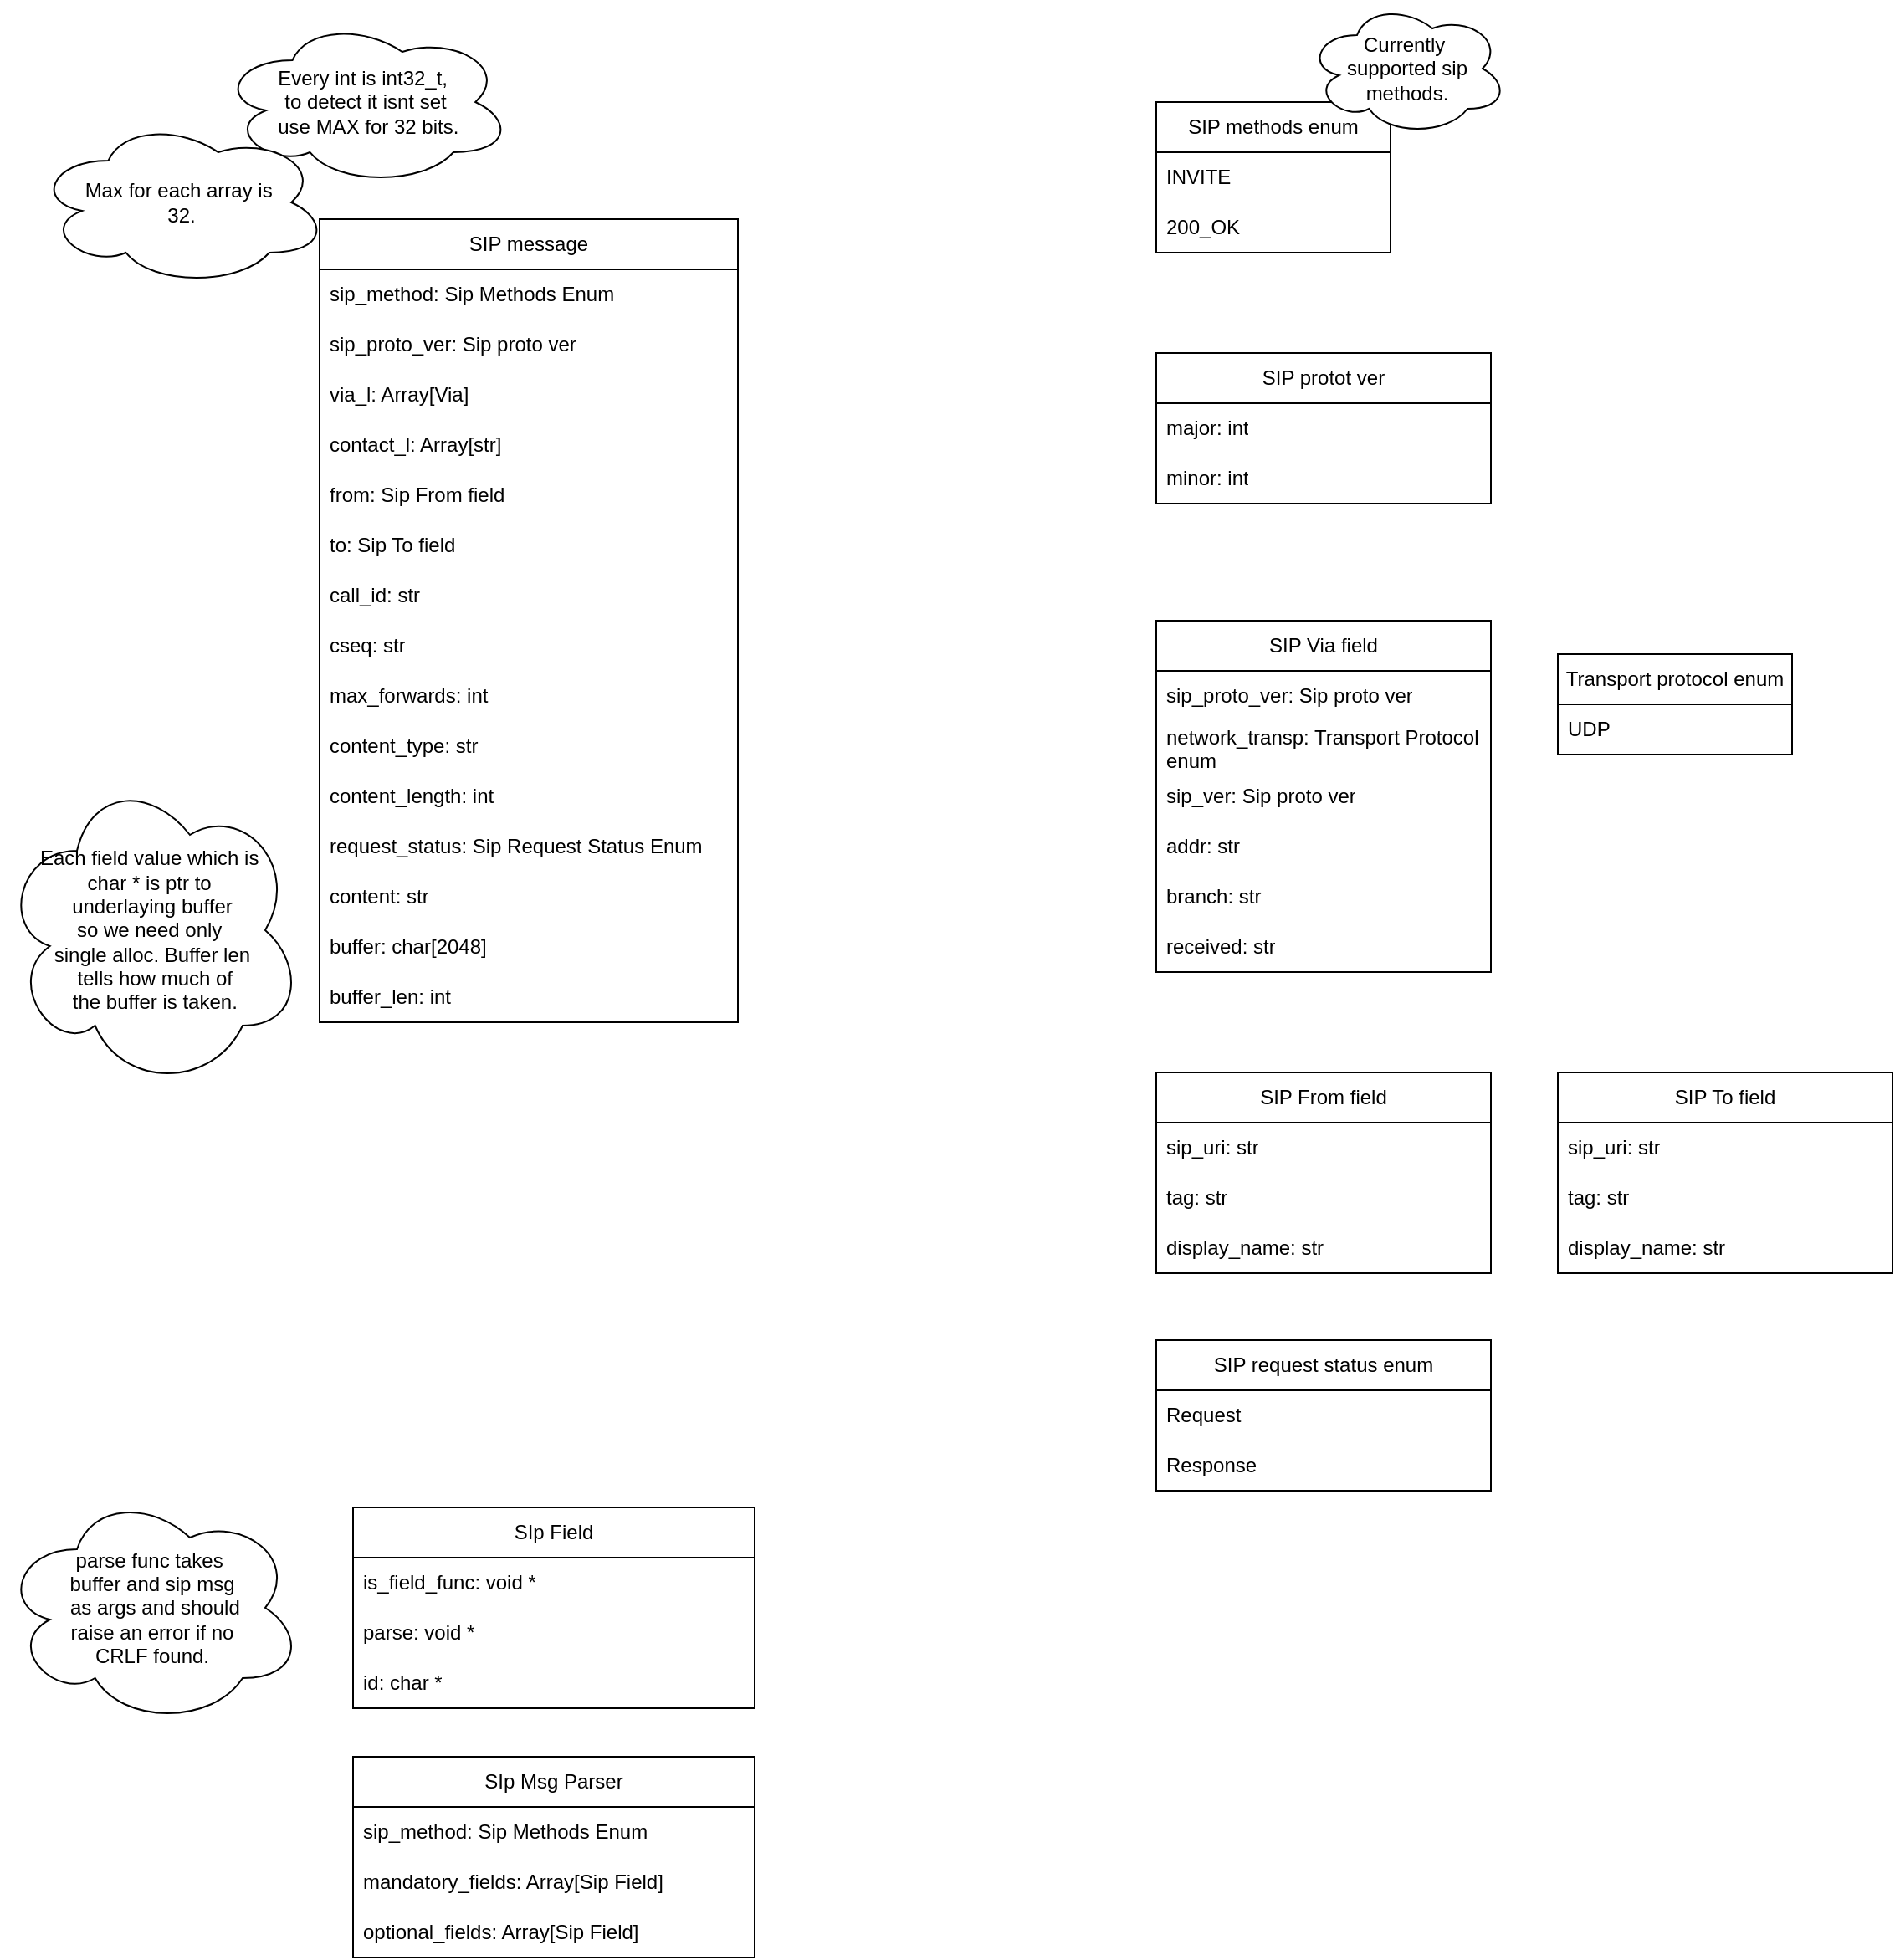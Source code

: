 <mxfile version="26.2.14" pages="2">
  <diagram name="Data structures" id="b5b7bab2-c9e2-2cf4-8b2a-24fd1a2a6d21">
    <mxGraphModel dx="2075" dy="1630" grid="1" gridSize="10" guides="1" tooltips="1" connect="1" arrows="1" fold="1" page="1" pageScale="1" pageWidth="827" pageHeight="1169" background="none" math="0" shadow="0">
      <root>
        <mxCell id="0" />
        <mxCell id="1" parent="0" />
        <mxCell id="RnK6pyZegN8fg92QhDYh-7" value="SIP message" style="swimlane;fontStyle=0;childLayout=stackLayout;horizontal=1;startSize=30;horizontalStack=0;resizeParent=1;resizeParentMax=0;resizeLast=0;collapsible=1;marginBottom=0;whiteSpace=wrap;html=1;" parent="1" vertex="1">
          <mxGeometry x="60" y="130" width="250" height="480" as="geometry" />
        </mxCell>
        <mxCell id="RnK6pyZegN8fg92QhDYh-10" value="sip_method: Sip Methods Enum" style="text;strokeColor=none;fillColor=none;align=left;verticalAlign=middle;spacingLeft=4;spacingRight=4;overflow=hidden;points=[[0,0.5],[1,0.5]];portConstraint=eastwest;rotatable=0;whiteSpace=wrap;html=1;" parent="RnK6pyZegN8fg92QhDYh-7" vertex="1">
          <mxGeometry y="30" width="250" height="30" as="geometry" />
        </mxCell>
        <mxCell id="RnK6pyZegN8fg92QhDYh-11" value="sip_proto_ver: Sip proto ver" style="text;strokeColor=none;fillColor=none;align=left;verticalAlign=middle;spacingLeft=4;spacingRight=4;overflow=hidden;points=[[0,0.5],[1,0.5]];portConstraint=eastwest;rotatable=0;whiteSpace=wrap;html=1;" parent="RnK6pyZegN8fg92QhDYh-7" vertex="1">
          <mxGeometry y="60" width="250" height="30" as="geometry" />
        </mxCell>
        <mxCell id="RnK6pyZegN8fg92QhDYh-21" value="via_l: Array[Via]" style="text;strokeColor=none;fillColor=none;align=left;verticalAlign=middle;spacingLeft=4;spacingRight=4;overflow=hidden;points=[[0,0.5],[1,0.5]];portConstraint=eastwest;rotatable=0;whiteSpace=wrap;html=1;" parent="RnK6pyZegN8fg92QhDYh-7" vertex="1">
          <mxGeometry y="90" width="250" height="30" as="geometry" />
        </mxCell>
        <mxCell id="RnK6pyZegN8fg92QhDYh-20" value="contact_l: Array[str]" style="text;strokeColor=none;fillColor=none;align=left;verticalAlign=middle;spacingLeft=4;spacingRight=4;overflow=hidden;points=[[0,0.5],[1,0.5]];portConstraint=eastwest;rotatable=0;whiteSpace=wrap;html=1;" parent="RnK6pyZegN8fg92QhDYh-7" vertex="1">
          <mxGeometry y="120" width="250" height="30" as="geometry" />
        </mxCell>
        <mxCell id="RnK6pyZegN8fg92QhDYh-35" value="from: Sip From field" style="text;strokeColor=none;fillColor=none;align=left;verticalAlign=middle;spacingLeft=4;spacingRight=4;overflow=hidden;points=[[0,0.5],[1,0.5]];portConstraint=eastwest;rotatable=0;whiteSpace=wrap;html=1;" parent="RnK6pyZegN8fg92QhDYh-7" vertex="1">
          <mxGeometry y="150" width="250" height="30" as="geometry" />
        </mxCell>
        <mxCell id="RnK6pyZegN8fg92QhDYh-36" value="to: Sip To field" style="text;strokeColor=none;fillColor=none;align=left;verticalAlign=middle;spacingLeft=4;spacingRight=4;overflow=hidden;points=[[0,0.5],[1,0.5]];portConstraint=eastwest;rotatable=0;whiteSpace=wrap;html=1;" parent="RnK6pyZegN8fg92QhDYh-7" vertex="1">
          <mxGeometry y="180" width="250" height="30" as="geometry" />
        </mxCell>
        <mxCell id="RnK6pyZegN8fg92QhDYh-45" value="call_id: str" style="text;strokeColor=none;fillColor=none;align=left;verticalAlign=middle;spacingLeft=4;spacingRight=4;overflow=hidden;points=[[0,0.5],[1,0.5]];portConstraint=eastwest;rotatable=0;whiteSpace=wrap;html=1;" parent="RnK6pyZegN8fg92QhDYh-7" vertex="1">
          <mxGeometry y="210" width="250" height="30" as="geometry" />
        </mxCell>
        <mxCell id="RnK6pyZegN8fg92QhDYh-46" value="cseq: str" style="text;strokeColor=none;fillColor=none;align=left;verticalAlign=middle;spacingLeft=4;spacingRight=4;overflow=hidden;points=[[0,0.5],[1,0.5]];portConstraint=eastwest;rotatable=0;whiteSpace=wrap;html=1;" parent="RnK6pyZegN8fg92QhDYh-7" vertex="1">
          <mxGeometry y="240" width="250" height="30" as="geometry" />
        </mxCell>
        <mxCell id="RnK6pyZegN8fg92QhDYh-47" value="max_forwards: int" style="text;strokeColor=none;fillColor=none;align=left;verticalAlign=middle;spacingLeft=4;spacingRight=4;overflow=hidden;points=[[0,0.5],[1,0.5]];portConstraint=eastwest;rotatable=0;whiteSpace=wrap;html=1;" parent="RnK6pyZegN8fg92QhDYh-7" vertex="1">
          <mxGeometry y="270" width="250" height="30" as="geometry" />
        </mxCell>
        <mxCell id="RnK6pyZegN8fg92QhDYh-49" value="content_type: str" style="text;strokeColor=none;fillColor=none;align=left;verticalAlign=middle;spacingLeft=4;spacingRight=4;overflow=hidden;points=[[0,0.5],[1,0.5]];portConstraint=eastwest;rotatable=0;whiteSpace=wrap;html=1;" parent="RnK6pyZegN8fg92QhDYh-7" vertex="1">
          <mxGeometry y="300" width="250" height="30" as="geometry" />
        </mxCell>
        <mxCell id="RnK6pyZegN8fg92QhDYh-50" value="content_length: int" style="text;strokeColor=none;fillColor=none;align=left;verticalAlign=middle;spacingLeft=4;spacingRight=4;overflow=hidden;points=[[0,0.5],[1,0.5]];portConstraint=eastwest;rotatable=0;whiteSpace=wrap;html=1;" parent="RnK6pyZegN8fg92QhDYh-7" vertex="1">
          <mxGeometry y="330" width="250" height="30" as="geometry" />
        </mxCell>
        <mxCell id="RnK6pyZegN8fg92QhDYh-51" value="request_status: Sip Request Status Enum" style="text;strokeColor=none;fillColor=none;align=left;verticalAlign=middle;spacingLeft=4;spacingRight=4;overflow=hidden;points=[[0,0.5],[1,0.5]];portConstraint=eastwest;rotatable=0;whiteSpace=wrap;html=1;" parent="RnK6pyZegN8fg92QhDYh-7" vertex="1">
          <mxGeometry y="360" width="250" height="30" as="geometry" />
        </mxCell>
        <mxCell id="_YlIUzoWdMrv823mW4tC-2" value="content: str" style="text;strokeColor=none;fillColor=none;align=left;verticalAlign=middle;spacingLeft=4;spacingRight=4;overflow=hidden;points=[[0,0.5],[1,0.5]];portConstraint=eastwest;rotatable=0;whiteSpace=wrap;html=1;" vertex="1" parent="RnK6pyZegN8fg92QhDYh-7">
          <mxGeometry y="390" width="250" height="30" as="geometry" />
        </mxCell>
        <mxCell id="aZFxkvKDOjI-AptBJ5R4-1" value="buffer: char[2048]" style="text;strokeColor=none;fillColor=none;align=left;verticalAlign=middle;spacingLeft=4;spacingRight=4;overflow=hidden;points=[[0,0.5],[1,0.5]];portConstraint=eastwest;rotatable=0;whiteSpace=wrap;html=1;" parent="RnK6pyZegN8fg92QhDYh-7" vertex="1">
          <mxGeometry y="420" width="250" height="30" as="geometry" />
        </mxCell>
        <mxCell id="_YlIUzoWdMrv823mW4tC-1" value="buffer_len: int" style="text;strokeColor=none;fillColor=none;align=left;verticalAlign=middle;spacingLeft=4;spacingRight=4;overflow=hidden;points=[[0,0.5],[1,0.5]];portConstraint=eastwest;rotatable=0;whiteSpace=wrap;html=1;" vertex="1" parent="RnK6pyZegN8fg92QhDYh-7">
          <mxGeometry y="450" width="250" height="30" as="geometry" />
        </mxCell>
        <mxCell id="RnK6pyZegN8fg92QhDYh-17" value="SIP protot ver" style="swimlane;fontStyle=0;childLayout=stackLayout;horizontal=1;startSize=30;horizontalStack=0;resizeParent=1;resizeParentMax=0;resizeLast=0;collapsible=1;marginBottom=0;whiteSpace=wrap;html=1;" parent="1" vertex="1">
          <mxGeometry x="560" y="210" width="200" height="90" as="geometry" />
        </mxCell>
        <mxCell id="RnK6pyZegN8fg92QhDYh-18" value="major: int" style="text;strokeColor=none;fillColor=none;align=left;verticalAlign=middle;spacingLeft=4;spacingRight=4;overflow=hidden;points=[[0,0.5],[1,0.5]];portConstraint=eastwest;rotatable=0;whiteSpace=wrap;html=1;" parent="RnK6pyZegN8fg92QhDYh-17" vertex="1">
          <mxGeometry y="30" width="200" height="30" as="geometry" />
        </mxCell>
        <mxCell id="RnK6pyZegN8fg92QhDYh-19" value="minor: int" style="text;strokeColor=none;fillColor=none;align=left;verticalAlign=middle;spacingLeft=4;spacingRight=4;overflow=hidden;points=[[0,0.5],[1,0.5]];portConstraint=eastwest;rotatable=0;whiteSpace=wrap;html=1;" parent="RnK6pyZegN8fg92QhDYh-17" vertex="1">
          <mxGeometry y="60" width="200" height="30" as="geometry" />
        </mxCell>
        <mxCell id="RnK6pyZegN8fg92QhDYh-24" value="SIP Via field" style="swimlane;fontStyle=0;childLayout=stackLayout;horizontal=1;startSize=30;horizontalStack=0;resizeParent=1;resizeParentMax=0;resizeLast=0;collapsible=1;marginBottom=0;whiteSpace=wrap;html=1;" parent="1" vertex="1">
          <mxGeometry x="560" y="370" width="200" height="210" as="geometry" />
        </mxCell>
        <mxCell id="RnK6pyZegN8fg92QhDYh-25" value="sip_proto_ver: Sip proto ver&lt;span style=&quot;color: rgba(0, 0, 0, 0); font-family: monospace; font-size: 0px; text-wrap-mode: nowrap;&quot;&gt;%3CmxGraphModel%3E%3Croot%3E%3CmxCell%20id%3D%220%22%2F%3E%3CmxCell%20id%3D%221%22%20parent%3D%220%22%2F%3E%3CmxCell%20id%3D%222%22%20value%3D%22SIP%20status%20codes%20enum%22%20style%3D%22swimlane%3BfontStyle%3D0%3BchildLayout%3DstackLayout%3Bhorizontal%3D1%3BstartSize%3D30%3BhorizontalStack%3D0%3BresizeParent%3D1%3BresizeParentMax%3D0%3BresizeLast%3D0%3Bcollapsible%3D1%3BmarginBottom%3D0%3BwhiteSpace%3Dwrap%3Bhtml%3D1%3B%22%20vertex%3D%221%22%20parent%3D%221%22%3E%3CmxGeometry%20x%3D%22520%22%20y%3D%22350%22%20width%3D%22140%22%20height%3D%2260%22%20as%3D%22geometry%22%2F%3E%3C%2FmxCell%3E%3CmxCell%20id%3D%223%22%20value%3D%22OK%20%3D%20200%22%20style%3D%22text%3BstrokeColor%3Dnone%3BfillColor%3Dnone%3Balign%3Dleft%3BverticalAlign%3Dmiddle%3BspacingLeft%3D4%3BspacingRight%3D4%3Boverflow%3Dhidden%3Bpoints%3D%5B%5B0%2C0.5%5D%2C%5B1%2C0.5%5D%5D%3BportConstraint%3Deastwest%3Brotatable%3D0%3BwhiteSpace%3Dwrap%3Bhtml%3D1%3B%22%20vertex%3D%221%22%20parent%3D%222%22%3E%3CmxGeometry%20y%3D%2230%22%20width%3D%22140%22%20height%3D%2230%22%20as%3D%22geometry%22%2F%3E%3C%2FmxCell%3E%3C%2Froot%3E%3C%2FmxGraphModel%3E&lt;/span&gt;" style="text;strokeColor=none;fillColor=none;align=left;verticalAlign=middle;spacingLeft=4;spacingRight=4;overflow=hidden;points=[[0,0.5],[1,0.5]];portConstraint=eastwest;rotatable=0;whiteSpace=wrap;html=1;" parent="RnK6pyZegN8fg92QhDYh-24" vertex="1">
          <mxGeometry y="30" width="200" height="30" as="geometry" />
        </mxCell>
        <mxCell id="RnK6pyZegN8fg92QhDYh-26" value="network_transp: Transport Protocol enum" style="text;strokeColor=none;fillColor=none;align=left;verticalAlign=middle;spacingLeft=4;spacingRight=4;overflow=hidden;points=[[0,0.5],[1,0.5]];portConstraint=eastwest;rotatable=0;whiteSpace=wrap;html=1;" parent="RnK6pyZegN8fg92QhDYh-24" vertex="1">
          <mxGeometry y="60" width="200" height="30" as="geometry" />
        </mxCell>
        <mxCell id="RnK6pyZegN8fg92QhDYh-27" value="sip_ver: Sip proto ver&lt;span style=&quot;color: rgba(0, 0, 0, 0); font-family: monospace; font-size: 0px; text-wrap-mode: nowrap;&quot;&gt;%3CmxGraphModel%3E%3Croot%3E%3CmxCell%20id%3D%220%22%2F%3E%3CmxCell%20id%3D%221%22%20parent%3D%220%22%2F%3E%3CmxCell%20id%3D%222%22%20value%3D%22SIP%20status%20codes%20enum%22%20style%3D%22swimlane%3BfontStyle%3D0%3BchildLayout%3DstackLayout%3Bhorizontal%3D1%3BstartSize%3D30%3BhorizontalStack%3D0%3BresizeParent%3D1%3BresizeParentMax%3D0%3BresizeLast%3D0%3Bcollapsible%3D1%3BmarginBottom%3D0%3BwhiteSpace%3Dwrap%3Bhtml%3D1%3B%22%20vertex%3D%221%22%20parent%3D%221%22%3E%3CmxGeometry%20x%3D%22520%22%20y%3D%22350%22%20width%3D%22140%22%20height%3D%2260%22%20as%3D%22geometry%22%2F%3E%3C%2FmxCell%3E%3CmxCell%20id%3D%223%22%20value%3D%22OK%20%3D%20200%22%20style%3D%22text%3BstrokeColor%3Dnone%3BfillColor%3Dnone%3Balign%3Dleft%3BverticalAlign%3Dmiddle%3BspacingLeft%3D4%3BspacingRight%3D4%3Boverflow%3Dhidden%3Bpoints%3D%5B%5B0%2C0.5%5D%2C%5B1%2C0.5%5D%5D%3BportConstraint%3Deastwest%3Brotatable%3D0%3BwhiteSpace%3Dwrap%3Bhtml%3D1%3B%22%20vertex%3D%221%22%20parent%3D%222%22%3E%3CmxGeometry%20y%3D%2230%22%20width%3D%22140%22%20height%3D%2230%22%20as%3D%22geometry%22%2F%3E%3C%2FmxCell%3E%3C%2Froot%3E%3C%2FmxGraphModel%3E&lt;/span&gt;" style="text;strokeColor=none;fillColor=none;align=left;verticalAlign=middle;spacingLeft=4;spacingRight=4;overflow=hidden;points=[[0,0.5],[1,0.5]];portConstraint=eastwest;rotatable=0;whiteSpace=wrap;html=1;" parent="RnK6pyZegN8fg92QhDYh-24" vertex="1">
          <mxGeometry y="90" width="200" height="30" as="geometry" />
        </mxCell>
        <mxCell id="RnK6pyZegN8fg92QhDYh-30" value="addr: str&lt;span style=&quot;color: rgba(0, 0, 0, 0); font-family: monospace; font-size: 0px; text-wrap-mode: nowrap;&quot;&gt;%3CmxGraphModel%3E%3Croot%3E%3CmxCell%20id%3D%220%22%2F%3E%3CmxCell%20id%3D%221%22%20parent%3D%220%22%2F%3E%3CmxCell%20id%3D%222%22%20value%3D%22SIP%20status%20codes%20enum%22%20style%3D%22swimlane%3BfontStyle%3D0%3BchildLayout%3DstackLayout%3Bhorizontal%3D1%3BstartSize%3D30%3BhorizontalStack%3D0%3BresizeParent%3D1%3BresizeParentMax%3D0%3BresizeLast%3D0%3Bcollapsible%3D1%3BmarginBottom%3D0%3BwhiteSpace%3Dwrap%3Bhtml%3D1%3B%22%20vertex%3D%221%22%20parent%3D%221%22%3E%3CmxGeometry%20x%3D%22520%22%20y%3D%22350%22%20width%3D%22140%22%20height%3D%2260%22%20as%3D%22geometry%22%2F%3E%3C%2FmxCell%3E%3CmxCell%20id%3D%223%22%20value%3D%22OK%20%3D%20200%22%20style%3D%22text%3BstrokeColor%3Dnone%3BfillColor%3Dnone%3Balign%3Dleft%3BverticalAlign%3Dmiddle%3BspacingLeft%3D4%3BspacingRight%3D4%3Boverflow%3Dhidden%3Bpoints%3D%5B%5B0%2C0.5%5D%2C%5B1%2C0.5%5D%5D%3BportConstraint%3Deastwest%3Brotatable%3D0%3BwhiteSpace%3Dwrap%3Bhtml%3D1%3B%22%20vertex%3D%221%22%20parent%3D%222%22%3E%3CmxGeometry%20y%3D%2230%22%20width%3D%22140%22%20height%3D%2230%22%20as%3D%22geometry%22%2F%3E%3C%2FmxCell%3E%3C%2Froot%3E%3C%2FmxGraphModel%3E&lt;/span&gt;" style="text;strokeColor=none;fillColor=none;align=left;verticalAlign=middle;spacingLeft=4;spacingRight=4;overflow=hidden;points=[[0,0.5],[1,0.5]];portConstraint=eastwest;rotatable=0;whiteSpace=wrap;html=1;" parent="RnK6pyZegN8fg92QhDYh-24" vertex="1">
          <mxGeometry y="120" width="200" height="30" as="geometry" />
        </mxCell>
        <mxCell id="RnK6pyZegN8fg92QhDYh-31" value="branch: str&lt;span style=&quot;color: rgba(0, 0, 0, 0); font-family: monospace; font-size: 0px; text-wrap-mode: nowrap;&quot;&gt;%3CmxGraphModel%3E%3Croot%3E%3CmxCell%20id%3D%220%22%2F%3E%3CmxCell%20id%3D%221%22%20parent%3D%220%22%2F%3E%3CmxCell%20id%3D%222%22%20value%3D%22SIP%20status%20codes%20enum%22%20style%3D%22swimlane%3BfontStyle%3D0%3BchildLayout%3DstackLayout%3Bhorizontal%3D1%3BstartSize%3D30%3BhorizontalStack%3D0%3BresizeParent%3D1%3BresizeParentMax%3D0%3BresizeLast%3D0%3Bcollapsible%3D1%3BmarginBottom%3D0%3BwhiteSpace%3Dwrap%3Bhtml%3D1%3B%22%20vertex%3D%221%22%20parent%3D%221%22%3E%3CmxGeometry%20x%3D%22520%22%20y%3D%22350%22%20width%3D%22140%22%20height%3D%2260%22%20as%3D%22geometry%22%2F%3E%3C%2FmxCell%3E%3CmxCell%20id%3D%223%22%20value%3D%22OK%20%3D%20200%22%20style%3D%22text%3BstrokeColor%3Dnone%3BfillColor%3Dnone%3Balign%3Dleft%3BverticalAlign%3Dmiddle%3BspacingLeft%3D4%3BspacingRight%3D4%3Boverflow%3Dhidden%3Bpoints%3D%5B%5B0%2C0.5%5D%2C%5B1%2C0.5%5D%5D%3BportConstraint%3Deastwest%3Brotatable%3D0%3BwhiteSpace%3Dwrap%3Bhtml%3D1%3B%22%20vertex%3D%221%22%20parent%3D%222%22%3E%3CmxGeometry%20y%3D%2230%22%20width%3D%22140%22%20height%3D%2230%22%20as%3D%22geometry%22%2F%3E%3C%2FmxCell%3E%3C%2Froot%3E%3C%2FmxGraphModel%3E&lt;/span&gt;" style="text;strokeColor=none;fillColor=none;align=left;verticalAlign=middle;spacingLeft=4;spacingRight=4;overflow=hidden;points=[[0,0.5],[1,0.5]];portConstraint=eastwest;rotatable=0;whiteSpace=wrap;html=1;" parent="RnK6pyZegN8fg92QhDYh-24" vertex="1">
          <mxGeometry y="150" width="200" height="30" as="geometry" />
        </mxCell>
        <mxCell id="RnK6pyZegN8fg92QhDYh-33" value="received: str&lt;span style=&quot;color: rgba(0, 0, 0, 0); font-family: monospace; font-size: 0px; text-wrap-mode: nowrap;&quot;&gt;%3CmxGraphModel%3E%3Croot%3E%3CmxCell%20id%3D%220%22%2F%3E%3CmxCell%20id%3D%221%22%20parent%3D%220%22%2F%3E%3CmxCell%20id%3D%222%22%20value%3D%22SIP%20status%20codes%20enum%22%20style%3D%22swimlane%3BfontStyle%3D0%3BchildLayout%3DstackLayout%3Bhorizontal%3D1%3BstartSize%3D30%3BhorizontalStack%3D0%3BresizeParent%3D1%3BresizeParentMax%3D0%3BresizeLast%3D0%3Bcollapsible%3D1%3BmarginBottom%3D0%3BwhiteSpace%3Dwrap%3Bhtml%3D1%3B%22%20vertex%3D%221%22%20parent%3D%221%22%3E%3CmxGeometry%20x%3D%22520%22%20y%3D%22350%22%20width%3D%22140%22%20height%3D%2260%22%20as%3D%22geometry%22%2F%3E%3C%2FmxCell%3E%3CmxCell%20id%3D%223%22%20value%3D%22OK%20%3D%20200%22%20style%3D%22text%3BstrokeColor%3Dnone%3BfillColor%3Dnone%3Balign%3Dleft%3BverticalAlign%3Dmiddle%3BspacingLeft%3D4%3BspacingRight%3D4%3Boverflow%3Dhidden%3Bpoints%3D%5B%5B0%2C0.5%5D%2C%5B1%2C0.5%5D%5D%3BportConstraint%3Deastwest%3Brotatable%3D0%3BwhiteSpace%3Dwrap%3Bhtml%3D1%3B%22%20vertex%3D%221%22%20parent%3D%222%22%3E%3CmxGeometry%20y%3D%2230%22%20width%3D%22140%22%20height%3D%2230%22%20as%3D%22geometry%22%2F%3E%3C%2FmxCell%3E%3C%2Froot%3E%3C%2FmxGraphModel%3E&lt;/span&gt;" style="text;strokeColor=none;fillColor=none;align=left;verticalAlign=middle;spacingLeft=4;spacingRight=4;overflow=hidden;points=[[0,0.5],[1,0.5]];portConstraint=eastwest;rotatable=0;whiteSpace=wrap;html=1;" parent="RnK6pyZegN8fg92QhDYh-24" vertex="1">
          <mxGeometry y="180" width="200" height="30" as="geometry" />
        </mxCell>
        <mxCell id="RnK6pyZegN8fg92QhDYh-28" value="Transport protocol enum" style="swimlane;fontStyle=0;childLayout=stackLayout;horizontal=1;startSize=30;horizontalStack=0;resizeParent=1;resizeParentMax=0;resizeLast=0;collapsible=1;marginBottom=0;whiteSpace=wrap;html=1;" parent="1" vertex="1">
          <mxGeometry x="800" y="390" width="140" height="60" as="geometry" />
        </mxCell>
        <mxCell id="RnK6pyZegN8fg92QhDYh-29" value="UDP" style="text;strokeColor=none;fillColor=none;align=left;verticalAlign=middle;spacingLeft=4;spacingRight=4;overflow=hidden;points=[[0,0.5],[1,0.5]];portConstraint=eastwest;rotatable=0;whiteSpace=wrap;html=1;" parent="RnK6pyZegN8fg92QhDYh-28" vertex="1">
          <mxGeometry y="30" width="140" height="30" as="geometry" />
        </mxCell>
        <mxCell id="RnK6pyZegN8fg92QhDYh-32" value="" style="group" parent="1" vertex="1" connectable="0">
          <mxGeometry x="560" width="210" height="120" as="geometry" />
        </mxCell>
        <mxCell id="RnK6pyZegN8fg92QhDYh-12" value="SIP methods enum" style="swimlane;fontStyle=0;childLayout=stackLayout;horizontal=1;startSize=30;horizontalStack=0;resizeParent=1;resizeParentMax=0;resizeLast=0;collapsible=1;marginBottom=0;whiteSpace=wrap;html=1;" parent="RnK6pyZegN8fg92QhDYh-32" vertex="1">
          <mxGeometry y="60" width="140" height="90" as="geometry" />
        </mxCell>
        <mxCell id="RnK6pyZegN8fg92QhDYh-13" value="INVITE" style="text;strokeColor=none;fillColor=none;align=left;verticalAlign=middle;spacingLeft=4;spacingRight=4;overflow=hidden;points=[[0,0.5],[1,0.5]];portConstraint=eastwest;rotatable=0;whiteSpace=wrap;html=1;" parent="RnK6pyZegN8fg92QhDYh-12" vertex="1">
          <mxGeometry y="30" width="140" height="30" as="geometry" />
        </mxCell>
        <mxCell id="AdGnVTfzJhobzpTg6iOk-1" value="200_OK" style="text;strokeColor=none;fillColor=none;align=left;verticalAlign=middle;spacingLeft=4;spacingRight=4;overflow=hidden;points=[[0,0.5],[1,0.5]];portConstraint=eastwest;rotatable=0;whiteSpace=wrap;html=1;" vertex="1" parent="RnK6pyZegN8fg92QhDYh-12">
          <mxGeometry y="60" width="140" height="30" as="geometry" />
        </mxCell>
        <mxCell id="RnK6pyZegN8fg92QhDYh-15" value="Currently&amp;nbsp;&lt;div&gt;supported sip methods.&lt;/div&gt;" style="ellipse;shape=cloud;whiteSpace=wrap;html=1;" parent="RnK6pyZegN8fg92QhDYh-32" vertex="1">
          <mxGeometry x="90" width="120" height="80" as="geometry" />
        </mxCell>
        <mxCell id="RnK6pyZegN8fg92QhDYh-37" value="SIP From field" style="swimlane;fontStyle=0;childLayout=stackLayout;horizontal=1;startSize=30;horizontalStack=0;resizeParent=1;resizeParentMax=0;resizeLast=0;collapsible=1;marginBottom=0;whiteSpace=wrap;html=1;" parent="1" vertex="1">
          <mxGeometry x="560" y="640" width="200" height="120" as="geometry" />
        </mxCell>
        <mxCell id="RnK6pyZegN8fg92QhDYh-38" value="sip_uri: str" style="text;strokeColor=none;fillColor=none;align=left;verticalAlign=middle;spacingLeft=4;spacingRight=4;overflow=hidden;points=[[0,0.5],[1,0.5]];portConstraint=eastwest;rotatable=0;whiteSpace=wrap;html=1;" parent="RnK6pyZegN8fg92QhDYh-37" vertex="1">
          <mxGeometry y="30" width="200" height="30" as="geometry" />
        </mxCell>
        <mxCell id="RnK6pyZegN8fg92QhDYh-39" value="tag: str" style="text;strokeColor=none;fillColor=none;align=left;verticalAlign=middle;spacingLeft=4;spacingRight=4;overflow=hidden;points=[[0,0.5],[1,0.5]];portConstraint=eastwest;rotatable=0;whiteSpace=wrap;html=1;" parent="RnK6pyZegN8fg92QhDYh-37" vertex="1">
          <mxGeometry y="60" width="200" height="30" as="geometry" />
        </mxCell>
        <mxCell id="RnK6pyZegN8fg92QhDYh-40" value="display_name: str" style="text;strokeColor=none;fillColor=none;align=left;verticalAlign=middle;spacingLeft=4;spacingRight=4;overflow=hidden;points=[[0,0.5],[1,0.5]];portConstraint=eastwest;rotatable=0;whiteSpace=wrap;html=1;" parent="RnK6pyZegN8fg92QhDYh-37" vertex="1">
          <mxGeometry y="90" width="200" height="30" as="geometry" />
        </mxCell>
        <mxCell id="RnK6pyZegN8fg92QhDYh-41" value="SIP To field" style="swimlane;fontStyle=0;childLayout=stackLayout;horizontal=1;startSize=30;horizontalStack=0;resizeParent=1;resizeParentMax=0;resizeLast=0;collapsible=1;marginBottom=0;whiteSpace=wrap;html=1;" parent="1" vertex="1">
          <mxGeometry x="800" y="640" width="200" height="120" as="geometry" />
        </mxCell>
        <mxCell id="RnK6pyZegN8fg92QhDYh-42" value="sip_uri: str" style="text;strokeColor=none;fillColor=none;align=left;verticalAlign=middle;spacingLeft=4;spacingRight=4;overflow=hidden;points=[[0,0.5],[1,0.5]];portConstraint=eastwest;rotatable=0;whiteSpace=wrap;html=1;" parent="RnK6pyZegN8fg92QhDYh-41" vertex="1">
          <mxGeometry y="30" width="200" height="30" as="geometry" />
        </mxCell>
        <mxCell id="RnK6pyZegN8fg92QhDYh-43" value="tag: str" style="text;strokeColor=none;fillColor=none;align=left;verticalAlign=middle;spacingLeft=4;spacingRight=4;overflow=hidden;points=[[0,0.5],[1,0.5]];portConstraint=eastwest;rotatable=0;whiteSpace=wrap;html=1;" parent="RnK6pyZegN8fg92QhDYh-41" vertex="1">
          <mxGeometry y="60" width="200" height="30" as="geometry" />
        </mxCell>
        <mxCell id="RnK6pyZegN8fg92QhDYh-44" value="display_name: str" style="text;strokeColor=none;fillColor=none;align=left;verticalAlign=middle;spacingLeft=4;spacingRight=4;overflow=hidden;points=[[0,0.5],[1,0.5]];portConstraint=eastwest;rotatable=0;whiteSpace=wrap;html=1;" parent="RnK6pyZegN8fg92QhDYh-41" vertex="1">
          <mxGeometry y="90" width="200" height="30" as="geometry" />
        </mxCell>
        <mxCell id="RnK6pyZegN8fg92QhDYh-48" value="Every int is int32_t,&amp;nbsp;&lt;br&gt;to detect it isnt set&lt;div&gt;&amp;nbsp;use MAX for 32 bits.&lt;/div&gt;" style="ellipse;shape=cloud;whiteSpace=wrap;html=1;" parent="1" vertex="1">
          <mxGeometry y="10" width="175" height="100" as="geometry" />
        </mxCell>
        <mxCell id="RnK6pyZegN8fg92QhDYh-52" value="SIP request status enum" style="swimlane;fontStyle=0;childLayout=stackLayout;horizontal=1;startSize=30;horizontalStack=0;resizeParent=1;resizeParentMax=0;resizeLast=0;collapsible=1;marginBottom=0;whiteSpace=wrap;html=1;" parent="1" vertex="1">
          <mxGeometry x="560" y="800" width="200" height="90" as="geometry" />
        </mxCell>
        <mxCell id="RnK6pyZegN8fg92QhDYh-53" value="Request" style="text;strokeColor=none;fillColor=none;align=left;verticalAlign=middle;spacingLeft=4;spacingRight=4;overflow=hidden;points=[[0,0.5],[1,0.5]];portConstraint=eastwest;rotatable=0;whiteSpace=wrap;html=1;" parent="RnK6pyZegN8fg92QhDYh-52" vertex="1">
          <mxGeometry y="30" width="200" height="30" as="geometry" />
        </mxCell>
        <mxCell id="RnK6pyZegN8fg92QhDYh-54" value="Response" style="text;strokeColor=none;fillColor=none;align=left;verticalAlign=middle;spacingLeft=4;spacingRight=4;overflow=hidden;points=[[0,0.5],[1,0.5]];portConstraint=eastwest;rotatable=0;whiteSpace=wrap;html=1;" parent="RnK6pyZegN8fg92QhDYh-52" vertex="1">
          <mxGeometry y="60" width="200" height="30" as="geometry" />
        </mxCell>
        <mxCell id="i9XYBciRzv3_Ats0L0fS-1" value="SIp Field" style="swimlane;fontStyle=0;childLayout=stackLayout;horizontal=1;startSize=30;horizontalStack=0;resizeParent=1;resizeParentMax=0;resizeLast=0;collapsible=1;marginBottom=0;whiteSpace=wrap;html=1;" vertex="1" parent="1">
          <mxGeometry x="80" y="900" width="240" height="120" as="geometry" />
        </mxCell>
        <mxCell id="i9XYBciRzv3_Ats0L0fS-2" value="is_field_func: void *" style="text;strokeColor=none;fillColor=none;align=left;verticalAlign=middle;spacingLeft=4;spacingRight=4;overflow=hidden;points=[[0,0.5],[1,0.5]];portConstraint=eastwest;rotatable=0;whiteSpace=wrap;html=1;" vertex="1" parent="i9XYBciRzv3_Ats0L0fS-1">
          <mxGeometry y="30" width="240" height="30" as="geometry" />
        </mxCell>
        <mxCell id="i9XYBciRzv3_Ats0L0fS-5" value="parse: void *" style="text;strokeColor=none;fillColor=none;align=left;verticalAlign=middle;spacingLeft=4;spacingRight=4;overflow=hidden;points=[[0,0.5],[1,0.5]];portConstraint=eastwest;rotatable=0;whiteSpace=wrap;html=1;" vertex="1" parent="i9XYBciRzv3_Ats0L0fS-1">
          <mxGeometry y="60" width="240" height="30" as="geometry" />
        </mxCell>
        <mxCell id="AdGnVTfzJhobzpTg6iOk-2" value="id: char *" style="text;strokeColor=none;fillColor=none;align=left;verticalAlign=middle;spacingLeft=4;spacingRight=4;overflow=hidden;points=[[0,0.5],[1,0.5]];portConstraint=eastwest;rotatable=0;whiteSpace=wrap;html=1;" vertex="1" parent="i9XYBciRzv3_Ats0L0fS-1">
          <mxGeometry y="90" width="240" height="30" as="geometry" />
        </mxCell>
        <mxCell id="BdyHbkwUOeiSafk5qIeA-1" value="parse func takes&amp;nbsp;&lt;div&gt;buffer and sip msg&lt;/div&gt;&lt;div&gt;&amp;nbsp;as args and should&lt;/div&gt;&lt;div&gt;&amp;nbsp;raise an error if no&amp;nbsp;&lt;/div&gt;&lt;div&gt;CRLF found.&lt;/div&gt;" style="ellipse;shape=cloud;whiteSpace=wrap;html=1;" vertex="1" parent="1">
          <mxGeometry x="-130" y="890" width="180" height="140" as="geometry" />
        </mxCell>
        <mxCell id="BdyHbkwUOeiSafk5qIeA-2" value="SIp Msg Parser" style="swimlane;fontStyle=0;childLayout=stackLayout;horizontal=1;startSize=30;horizontalStack=0;resizeParent=1;resizeParentMax=0;resizeLast=0;collapsible=1;marginBottom=0;whiteSpace=wrap;html=1;" vertex="1" parent="1">
          <mxGeometry x="80" y="1049" width="240" height="120" as="geometry" />
        </mxCell>
        <mxCell id="BdyHbkwUOeiSafk5qIeA-7" value="sip_method: Sip Methods Enum" style="text;strokeColor=none;fillColor=none;align=left;verticalAlign=middle;spacingLeft=4;spacingRight=4;overflow=hidden;points=[[0,0.5],[1,0.5]];portConstraint=eastwest;rotatable=0;whiteSpace=wrap;html=1;" vertex="1" parent="BdyHbkwUOeiSafk5qIeA-2">
          <mxGeometry y="30" width="240" height="30" as="geometry" />
        </mxCell>
        <mxCell id="BdyHbkwUOeiSafk5qIeA-3" value="mandatory_fields: Array[Sip Field]" style="text;strokeColor=none;fillColor=none;align=left;verticalAlign=middle;spacingLeft=4;spacingRight=4;overflow=hidden;points=[[0,0.5],[1,0.5]];portConstraint=eastwest;rotatable=0;whiteSpace=wrap;html=1;" vertex="1" parent="BdyHbkwUOeiSafk5qIeA-2">
          <mxGeometry y="60" width="240" height="30" as="geometry" />
        </mxCell>
        <mxCell id="BdyHbkwUOeiSafk5qIeA-8" value="optional_fields: Array[Sip Field]" style="text;strokeColor=none;fillColor=none;align=left;verticalAlign=middle;spacingLeft=4;spacingRight=4;overflow=hidden;points=[[0,0.5],[1,0.5]];portConstraint=eastwest;rotatable=0;whiteSpace=wrap;html=1;" vertex="1" parent="BdyHbkwUOeiSafk5qIeA-2">
          <mxGeometry y="90" width="240" height="30" as="geometry" />
        </mxCell>
        <mxCell id="_YlIUzoWdMrv823mW4tC-3" value="Each field value which is&amp;nbsp;&lt;div&gt;char * is ptr to&amp;nbsp;&lt;/div&gt;&lt;div&gt;underlaying&lt;span style=&quot;background-color: transparent; color: light-dark(rgb(0, 0, 0), rgb(255, 255, 255));&quot;&gt;&amp;nbsp;buffer&lt;/span&gt;&lt;/div&gt;&lt;div&gt;&lt;div&gt;so we need only&amp;nbsp;&lt;/div&gt;&lt;div&gt;single alloc. Buffer len&lt;/div&gt;&lt;div&gt;&amp;nbsp;tells how much of&lt;/div&gt;&lt;div&gt;&amp;nbsp;the buffer is taken.&lt;/div&gt;&lt;/div&gt;" style="ellipse;shape=cloud;whiteSpace=wrap;html=1;" vertex="1" parent="1">
          <mxGeometry x="-130" y="460" width="180" height="190" as="geometry" />
        </mxCell>
        <mxCell id="i4kiwx6CTBjmq17Wut3G-1" value="Max for each array is&amp;nbsp;&lt;div&gt;32.&lt;/div&gt;" style="ellipse;shape=cloud;whiteSpace=wrap;html=1;" vertex="1" parent="1">
          <mxGeometry x="-110" y="70" width="175" height="100" as="geometry" />
        </mxCell>
      </root>
    </mxGraphModel>
  </diagram>
  <diagram id="EyKCJ9p8DS76YDcsihgK" name="Flows">
    <mxGraphModel dx="2318" dy="3018" grid="1" gridSize="10" guides="1" tooltips="1" connect="1" arrows="1" fold="1" page="1" pageScale="1" pageWidth="850" pageHeight="1100" math="0" shadow="0">
      <root>
        <mxCell id="0" />
        <mxCell id="1" parent="0" />
        <mxCell id="xE04CjFLNTHIilYyt4f3-55" value="" style="edgeStyle=orthogonalEdgeStyle;rounded=0;orthogonalLoop=1;jettySize=auto;html=1;entryX=1;entryY=0.5;entryDx=0;entryDy=0;" parent="1" source="xE04CjFLNTHIilYyt4f3-52" edge="1">
          <mxGeometry relative="1" as="geometry">
            <mxPoint x="210.0" y="180.0" as="targetPoint" />
            <Array as="points">
              <mxPoint x="610" y="450" />
              <mxPoint x="610" y="180" />
            </Array>
          </mxGeometry>
        </mxCell>
        <mxCell id="UoICTIJsH6TBClhn2uof-1" value="Sip Msg" style="shape=card;whiteSpace=wrap;html=1;" vertex="1" parent="1">
          <mxGeometry x="150" y="-640" width="80" height="100" as="geometry" />
        </mxCell>
        <mxCell id="UoICTIJsH6TBClhn2uof-2" value="" style="endArrow=classic;html=1;rounded=0;" edge="1" parent="1">
          <mxGeometry width="50" height="50" relative="1" as="geometry">
            <mxPoint x="180" y="-520" as="sourcePoint" />
            <mxPoint x="180" y="-420" as="targetPoint" />
          </mxGeometry>
        </mxCell>
        <mxCell id="UoICTIJsH6TBClhn2uof-3" value="Recognie message type" style="rounded=1;whiteSpace=wrap;html=1;" vertex="1" parent="1">
          <mxGeometry x="120" y="-410" width="120" height="60" as="geometry" />
        </mxCell>
        <mxCell id="UoICTIJsH6TBClhn2uof-4" value="" style="endArrow=classic;html=1;rounded=0;entryX=0;entryY=0.5;entryDx=0;entryDy=0;" edge="1" parent="1" target="UoICTIJsH6TBClhn2uof-5">
          <mxGeometry width="50" height="50" relative="1" as="geometry">
            <mxPoint x="240" y="-380" as="sourcePoint" />
            <mxPoint x="290" y="-430" as="targetPoint" />
            <Array as="points">
              <mxPoint x="290" y="-380" />
              <mxPoint x="370" y="-590" />
            </Array>
          </mxGeometry>
        </mxCell>
        <mxCell id="UoICTIJsH6TBClhn2uof-5" value="INVITE" style="rounded=1;whiteSpace=wrap;html=1;" vertex="1" parent="1">
          <mxGeometry x="465" y="-620" width="120" height="60" as="geometry" />
        </mxCell>
        <mxCell id="UoICTIJsH6TBClhn2uof-6" value="" style="endArrow=classic;html=1;rounded=0;entryX=0;entryY=0.5;entryDx=0;entryDy=0;" edge="1" parent="1" target="UoICTIJsH6TBClhn2uof-7">
          <mxGeometry width="50" height="50" relative="1" as="geometry">
            <mxPoint x="240" y="-380" as="sourcePoint" />
            <mxPoint x="440" y="-490" as="targetPoint" />
            <Array as="points">
              <mxPoint x="290" y="-380" />
              <mxPoint x="370" y="-490" />
            </Array>
          </mxGeometry>
        </mxCell>
        <mxCell id="UoICTIJsH6TBClhn2uof-13" value="" style="edgeStyle=orthogonalEdgeStyle;rounded=0;orthogonalLoop=1;jettySize=auto;html=1;" edge="1" parent="1" source="UoICTIJsH6TBClhn2uof-7" target="UoICTIJsH6TBClhn2uof-12">
          <mxGeometry relative="1" as="geometry" />
        </mxCell>
        <mxCell id="UoICTIJsH6TBClhn2uof-7" value="200 Ok" style="rounded=1;whiteSpace=wrap;html=1;" vertex="1" parent="1">
          <mxGeometry x="465" y="-520" width="120" height="60" as="geometry" />
        </mxCell>
        <mxCell id="UoICTIJsH6TBClhn2uof-17" value="" style="edgeStyle=orthogonalEdgeStyle;rounded=0;orthogonalLoop=1;jettySize=auto;html=1;" edge="1" parent="1" source="UoICTIJsH6TBClhn2uof-8" target="UoICTIJsH6TBClhn2uof-16">
          <mxGeometry relative="1" as="geometry" />
        </mxCell>
        <mxCell id="UoICTIJsH6TBClhn2uof-8" value="Parse message&amp;nbsp;&lt;div&gt;fields.&lt;/div&gt;" style="rounded=1;whiteSpace=wrap;html=1;" vertex="1" parent="1">
          <mxGeometry x="880" y="-580" width="120" height="60" as="geometry" />
        </mxCell>
        <mxCell id="UoICTIJsH6TBClhn2uof-9" value="" style="endArrow=classic;html=1;rounded=0;" edge="1" parent="1">
          <mxGeometry width="50" height="50" relative="1" as="geometry">
            <mxPoint x="585" y="-590.5" as="sourcePoint" />
            <mxPoint x="665" y="-590.5" as="targetPoint" />
          </mxGeometry>
        </mxCell>
        <mxCell id="UoICTIJsH6TBClhn2uof-14" value="" style="edgeStyle=orthogonalEdgeStyle;rounded=0;orthogonalLoop=1;jettySize=auto;html=1;" edge="1" parent="1" source="UoICTIJsH6TBClhn2uof-10" target="UoICTIJsH6TBClhn2uof-8">
          <mxGeometry relative="1" as="geometry" />
        </mxCell>
        <mxCell id="UoICTIJsH6TBClhn2uof-10" value="Use INVITE set of fields." style="rounded=1;whiteSpace=wrap;html=1;" vertex="1" parent="1">
          <mxGeometry x="670" y="-620" width="120" height="60" as="geometry" />
        </mxCell>
        <mxCell id="UoICTIJsH6TBClhn2uof-11" value="For each massage&lt;div&gt;exists set of fields&amp;nbsp;&lt;/div&gt;&lt;div&gt;which are: mandatory,&lt;/div&gt;&lt;div&gt;&amp;nbsp;optional,&amp;nbsp;&lt;/div&gt;&lt;div&gt;or not applicable.&lt;/div&gt;" style="ellipse;shape=cloud;whiteSpace=wrap;html=1;" vertex="1" parent="1">
          <mxGeometry x="520" y="-810" width="205" height="160" as="geometry" />
        </mxCell>
        <mxCell id="UoICTIJsH6TBClhn2uof-15" value="" style="edgeStyle=orthogonalEdgeStyle;rounded=0;orthogonalLoop=1;jettySize=auto;html=1;" edge="1" parent="1" source="UoICTIJsH6TBClhn2uof-12" target="UoICTIJsH6TBClhn2uof-8">
          <mxGeometry relative="1" as="geometry" />
        </mxCell>
        <mxCell id="UoICTIJsH6TBClhn2uof-12" value="Use 200 ok set of fields." style="rounded=1;whiteSpace=wrap;html=1;" vertex="1" parent="1">
          <mxGeometry x="670" y="-520" width="120" height="60" as="geometry" />
        </mxCell>
        <mxCell id="UoICTIJsH6TBClhn2uof-20" value="" style="edgeStyle=orthogonalEdgeStyle;rounded=0;orthogonalLoop=1;jettySize=auto;html=1;" edge="1" parent="1" source="UoICTIJsH6TBClhn2uof-16" target="UoICTIJsH6TBClhn2uof-19">
          <mxGeometry relative="1" as="geometry" />
        </mxCell>
        <mxCell id="UoICTIJsH6TBClhn2uof-16" value="Put message&amp;nbsp;&lt;div&gt;body in buffer&lt;/div&gt;&lt;div&gt;with length took from Content-Length field.&lt;/div&gt;" style="rounded=1;whiteSpace=wrap;html=1;" vertex="1" parent="1">
          <mxGeometry x="880" y="-410" width="120" height="60" as="geometry" />
        </mxCell>
        <mxCell id="UoICTIJsH6TBClhn2uof-19" value="Parsed SIP&lt;br&gt;message" style="shape=card;whiteSpace=wrap;html=1;" vertex="1" parent="1">
          <mxGeometry x="900" y="-280" width="80" height="100" as="geometry" />
        </mxCell>
        <mxCell id="UoICTIJsH6TBClhn2uof-23" value="" style="edgeStyle=orthogonalEdgeStyle;rounded=0;orthogonalLoop=1;jettySize=auto;html=1;" edge="1" parent="1" source="UoICTIJsH6TBClhn2uof-24">
          <mxGeometry relative="1" as="geometry">
            <mxPoint x="200" y="70" as="targetPoint" />
          </mxGeometry>
        </mxCell>
        <mxCell id="UoICTIJsH6TBClhn2uof-24" value="Parse message&amp;nbsp;&lt;div&gt;fields.&lt;/div&gt;" style="ellipse;whiteSpace=wrap;html=1;" vertex="1" parent="1">
          <mxGeometry x="140" y="-80" width="120" height="80" as="geometry" />
        </mxCell>
        <mxCell id="UoICTIJsH6TBClhn2uof-25" value="" style="edgeStyle=orthogonalEdgeStyle;rounded=0;orthogonalLoop=1;jettySize=auto;html=1;" edge="1" parent="1" source="UoICTIJsH6TBClhn2uof-26">
          <mxGeometry relative="1" as="geometry">
            <mxPoint x="200" y="200" as="targetPoint" />
          </mxGeometry>
        </mxCell>
        <mxCell id="UoICTIJsH6TBClhn2uof-26" value="Get mandatory field" style="rounded=1;whiteSpace=wrap;html=1;" vertex="1" parent="1">
          <mxGeometry x="140" y="70" width="120" height="60" as="geometry" />
        </mxCell>
        <mxCell id="UoICTIJsH6TBClhn2uof-56" value="" style="edgeStyle=orthogonalEdgeStyle;rounded=0;orthogonalLoop=1;jettySize=auto;html=1;" edge="1" parent="1" source="UoICTIJsH6TBClhn2uof-54" target="UoICTIJsH6TBClhn2uof-55">
          <mxGeometry relative="1" as="geometry" />
        </mxCell>
        <mxCell id="UoICTIJsH6TBClhn2uof-59" value="" style="edgeStyle=orthogonalEdgeStyle;rounded=0;orthogonalLoop=1;jettySize=auto;html=1;entryX=0;entryY=0.5;entryDx=0;entryDy=0;" edge="1" parent="1" source="UoICTIJsH6TBClhn2uof-54" target="UoICTIJsH6TBClhn2uof-60">
          <mxGeometry relative="1" as="geometry">
            <mxPoint x="300" y="240" as="targetPoint" />
          </mxGeometry>
        </mxCell>
        <mxCell id="UoICTIJsH6TBClhn2uof-54" value="Is get succesfull?" style="rhombus;whiteSpace=wrap;html=1;" vertex="1" parent="1">
          <mxGeometry x="160" y="200" width="80" height="80" as="geometry" />
        </mxCell>
        <mxCell id="UoICTIJsH6TBClhn2uof-55" value="Get optional field" style="rounded=1;whiteSpace=wrap;html=1;" vertex="1" parent="1">
          <mxGeometry x="140" y="350" width="120" height="60" as="geometry" />
        </mxCell>
        <mxCell id="UoICTIJsH6TBClhn2uof-57" value="No" style="text;html=1;align=center;verticalAlign=middle;whiteSpace=wrap;rounded=0;" vertex="1" parent="1">
          <mxGeometry x="190" y="270" width="60" height="30" as="geometry" />
        </mxCell>
        <mxCell id="UoICTIJsH6TBClhn2uof-62" value="" style="edgeStyle=orthogonalEdgeStyle;rounded=0;orthogonalLoop=1;jettySize=auto;html=1;" edge="1" parent="1" source="UoICTIJsH6TBClhn2uof-60" target="UoICTIJsH6TBClhn2uof-61">
          <mxGeometry relative="1" as="geometry" />
        </mxCell>
        <mxCell id="UoICTIJsH6TBClhn2uof-60" value="Find field in buffer" style="rounded=1;whiteSpace=wrap;html=1;" vertex="1" parent="1">
          <mxGeometry x="310" y="210" width="120" height="60" as="geometry" />
        </mxCell>
        <mxCell id="UoICTIJsH6TBClhn2uof-64" value="" style="edgeStyle=orthogonalEdgeStyle;rounded=0;orthogonalLoop=1;jettySize=auto;html=1;entryX=1;entryY=0.5;entryDx=0;entryDy=0;" edge="1" parent="1" source="UoICTIJsH6TBClhn2uof-61" target="UoICTIJsH6TBClhn2uof-65">
          <mxGeometry relative="1" as="geometry">
            <mxPoint x="510" y="80" as="targetPoint" />
            <Array as="points">
              <mxPoint x="510" y="100" />
            </Array>
          </mxGeometry>
        </mxCell>
        <mxCell id="UoICTIJsH6TBClhn2uof-73" value="" style="edgeStyle=orthogonalEdgeStyle;rounded=0;orthogonalLoop=1;jettySize=auto;html=1;entryX=0;entryY=0.5;entryDx=0;entryDy=0;" edge="1" parent="1" source="UoICTIJsH6TBClhn2uof-61" target="UoICTIJsH6TBClhn2uof-72">
          <mxGeometry relative="1" as="geometry" />
        </mxCell>
        <mxCell id="UoICTIJsH6TBClhn2uof-61" value="Is find succesfull?" style="rhombus;whiteSpace=wrap;html=1;" vertex="1" parent="1">
          <mxGeometry x="470" y="200" width="80" height="80" as="geometry" />
        </mxCell>
        <mxCell id="UoICTIJsH6TBClhn2uof-66" value="" style="edgeStyle=orthogonalEdgeStyle;rounded=0;orthogonalLoop=1;jettySize=auto;html=1;" edge="1" parent="1" source="UoICTIJsH6TBClhn2uof-65" target="UoICTIJsH6TBClhn2uof-26">
          <mxGeometry relative="1" as="geometry" />
        </mxCell>
        <mxCell id="UoICTIJsH6TBClhn2uof-65" value="Parse field" style="rounded=1;whiteSpace=wrap;html=1;" vertex="1" parent="1">
          <mxGeometry x="310" y="70" width="120" height="60" as="geometry" />
        </mxCell>
        <mxCell id="UoICTIJsH6TBClhn2uof-67" value="Yes" style="text;html=1;align=center;verticalAlign=middle;whiteSpace=wrap;rounded=0;" vertex="1" parent="1">
          <mxGeometry x="220" y="210" width="60" height="30" as="geometry" />
        </mxCell>
        <mxCell id="UoICTIJsH6TBClhn2uof-68" value="Yes" style="text;html=1;align=center;verticalAlign=middle;whiteSpace=wrap;rounded=0;" vertex="1" parent="1">
          <mxGeometry x="500" y="180" width="60" height="30" as="geometry" />
        </mxCell>
        <mxCell id="UoICTIJsH6TBClhn2uof-71" value="No" style="text;html=1;align=center;verticalAlign=middle;whiteSpace=wrap;rounded=0;" vertex="1" parent="1">
          <mxGeometry x="530" y="210" width="60" height="30" as="geometry" />
        </mxCell>
        <mxCell id="UoICTIJsH6TBClhn2uof-72" value="Mandatory field missing error." style="ellipse;whiteSpace=wrap;html=1;" vertex="1" parent="1">
          <mxGeometry x="590" y="200" width="120" height="80" as="geometry" />
        </mxCell>
        <mxCell id="UoICTIJsH6TBClhn2uof-74" value="User needs to be able to&lt;div&gt;&amp;nbsp;specify&amp;nbsp;&lt;span style=&quot;background-color: transparent; color: light-dark(rgb(0, 0, 0), rgb(255, 255, 255));&quot;&gt;it&#39;s own custom&amp;nbsp;&lt;/span&gt;&lt;/div&gt;&lt;div&gt;&lt;span style=&quot;background-color: transparent; color: light-dark(rgb(0, 0, 0), rgb(255, 255, 255));&quot;&gt;headers and whether&lt;/span&gt;&lt;/div&gt;&lt;div&gt;&lt;span style=&quot;background-color: transparent; color: light-dark(rgb(0, 0, 0), rgb(255, 255, 255));&quot;&gt;&amp;nbsp;they are, mandatory,&lt;/span&gt;&lt;/div&gt;&lt;div&gt;&lt;span style=&quot;background-color: transparent; color: light-dark(rgb(0, 0, 0), rgb(255, 255, 255));&quot;&gt;&amp;nbsp;optional, or not applicable.&lt;/span&gt;&lt;div&gt;&lt;div&gt;And provide is_field as well&lt;/div&gt;&lt;div&gt;&amp;nbsp;as parse func.&lt;/div&gt;&lt;/div&gt;&lt;/div&gt;" style="ellipse;shape=cloud;whiteSpace=wrap;html=1;" vertex="1" parent="1">
          <mxGeometry x="-100" y="-680" width="220" height="180" as="geometry" />
        </mxCell>
        <mxCell id="eR2DN6solA16jcQ7DVci-6" value="" style="edgeStyle=orthogonalEdgeStyle;rounded=0;orthogonalLoop=1;jettySize=auto;html=1;" edge="1" parent="1">
          <mxGeometry relative="1" as="geometry">
            <mxPoint x="200" y="410" as="sourcePoint" />
            <mxPoint x="200" y="480" as="targetPoint" />
          </mxGeometry>
        </mxCell>
        <mxCell id="eR2DN6solA16jcQ7DVci-7" value="" style="edgeStyle=orthogonalEdgeStyle;rounded=0;orthogonalLoop=1;jettySize=auto;html=1;" edge="1" parent="1" source="eR2DN6solA16jcQ7DVci-9">
          <mxGeometry relative="1" as="geometry">
            <mxPoint x="200" y="630" as="targetPoint" />
          </mxGeometry>
        </mxCell>
        <mxCell id="eR2DN6solA16jcQ7DVci-8" value="" style="edgeStyle=orthogonalEdgeStyle;rounded=0;orthogonalLoop=1;jettySize=auto;html=1;entryX=0;entryY=0.5;entryDx=0;entryDy=0;" edge="1" parent="1" source="eR2DN6solA16jcQ7DVci-9">
          <mxGeometry relative="1" as="geometry">
            <mxPoint x="310" y="520" as="targetPoint" />
          </mxGeometry>
        </mxCell>
        <mxCell id="eR2DN6solA16jcQ7DVci-9" value="Is get succesfull?" style="rhombus;whiteSpace=wrap;html=1;" vertex="1" parent="1">
          <mxGeometry x="160" y="480" width="80" height="80" as="geometry" />
        </mxCell>
        <mxCell id="eR2DN6solA16jcQ7DVci-10" value="No" style="text;html=1;align=center;verticalAlign=middle;whiteSpace=wrap;rounded=0;" vertex="1" parent="1">
          <mxGeometry x="190" y="550" width="60" height="30" as="geometry" />
        </mxCell>
        <mxCell id="eR2DN6solA16jcQ7DVci-11" value="Yes" style="text;html=1;align=center;verticalAlign=middle;whiteSpace=wrap;rounded=0;" vertex="1" parent="1">
          <mxGeometry x="220" y="490" width="60" height="30" as="geometry" />
        </mxCell>
        <mxCell id="eR2DN6solA16jcQ7DVci-14" value="" style="edgeStyle=orthogonalEdgeStyle;rounded=0;orthogonalLoop=1;jettySize=auto;html=1;" edge="1" parent="1" source="eR2DN6solA16jcQ7DVci-12" target="eR2DN6solA16jcQ7DVci-13">
          <mxGeometry relative="1" as="geometry" />
        </mxCell>
        <mxCell id="eR2DN6solA16jcQ7DVci-12" value="Find field in buffer" style="rounded=1;whiteSpace=wrap;html=1;" vertex="1" parent="1">
          <mxGeometry x="310" y="490" width="120" height="60" as="geometry" />
        </mxCell>
        <mxCell id="eR2DN6solA16jcQ7DVci-16" value="" style="edgeStyle=orthogonalEdgeStyle;rounded=0;orthogonalLoop=1;jettySize=auto;html=1;entryX=1;entryY=0.5;entryDx=0;entryDy=0;" edge="1" parent="1" source="eR2DN6solA16jcQ7DVci-13" target="UoICTIJsH6TBClhn2uof-55">
          <mxGeometry relative="1" as="geometry">
            <mxPoint x="510" y="360" as="targetPoint" />
            <Array as="points">
              <mxPoint x="510" y="380" />
            </Array>
          </mxGeometry>
        </mxCell>
        <mxCell id="eR2DN6solA16jcQ7DVci-20" value="" style="edgeStyle=orthogonalEdgeStyle;rounded=0;orthogonalLoop=1;jettySize=auto;html=1;entryX=1;entryY=0.5;entryDx=0;entryDy=0;" edge="1" parent="1" source="eR2DN6solA16jcQ7DVci-13" target="eR2DN6solA16jcQ7DVci-18">
          <mxGeometry relative="1" as="geometry">
            <mxPoint x="670" y="520" as="targetPoint" />
          </mxGeometry>
        </mxCell>
        <mxCell id="eR2DN6solA16jcQ7DVci-13" value="Is find succesfull?" style="rhombus;whiteSpace=wrap;html=1;" vertex="1" parent="1">
          <mxGeometry x="470" y="480" width="80" height="80" as="geometry" />
        </mxCell>
        <mxCell id="eR2DN6solA16jcQ7DVci-17" value="No" style="text;html=1;align=center;verticalAlign=middle;whiteSpace=wrap;rounded=0;" vertex="1" parent="1">
          <mxGeometry x="500" y="460" width="60" height="30" as="geometry" />
        </mxCell>
        <mxCell id="eR2DN6solA16jcQ7DVci-22" value="" style="edgeStyle=orthogonalEdgeStyle;rounded=0;orthogonalLoop=1;jettySize=auto;html=1;entryX=1;entryY=0.5;entryDx=0;entryDy=0;" edge="1" parent="1" source="eR2DN6solA16jcQ7DVci-18" target="UoICTIJsH6TBClhn2uof-55">
          <mxGeometry relative="1" as="geometry">
            <mxPoint x="270" y="380" as="targetPoint" />
          </mxGeometry>
        </mxCell>
        <mxCell id="eR2DN6solA16jcQ7DVci-18" value="Parse field" style="rounded=1;whiteSpace=wrap;html=1;" vertex="1" parent="1">
          <mxGeometry x="580" y="350" width="120" height="60" as="geometry" />
        </mxCell>
        <mxCell id="eR2DN6solA16jcQ7DVci-23" value="Yes" style="text;html=1;align=center;verticalAlign=middle;whiteSpace=wrap;rounded=0;" vertex="1" parent="1">
          <mxGeometry x="530" y="490" width="60" height="30" as="geometry" />
        </mxCell>
        <mxCell id="eR2DN6solA16jcQ7DVci-25" value="Message is parsed" style="ellipse;whiteSpace=wrap;html=1;" vertex="1" parent="1">
          <mxGeometry x="140" y="630" width="120" height="80" as="geometry" />
        </mxCell>
        <mxCell id="eR2DN6solA16jcQ7DVci-27" value="Body always starts by double CRLF. and is optional" style="ellipse;shape=cloud;whiteSpace=wrap;html=1;" vertex="1" parent="1">
          <mxGeometry x="970" y="-470" width="120" height="80" as="geometry" />
        </mxCell>
        <mxCell id="eR2DN6solA16jcQ7DVci-33" value="Adding custom fields can&lt;div&gt;&amp;nbsp;be done during&amp;nbsp;&lt;div&gt;configuration step which is&lt;/div&gt;&lt;div&gt;&amp;nbsp;prior to lib init.&lt;/div&gt;&lt;/div&gt;" style="ellipse;shape=cloud;whiteSpace=wrap;html=1;" vertex="1" parent="1">
          <mxGeometry x="-210" y="-570" width="170" height="120" as="geometry" />
        </mxCell>
        <mxCell id="eR2DN6solA16jcQ7DVci-40" value="" style="edgeStyle=orthogonalEdgeStyle;rounded=0;orthogonalLoop=1;jettySize=auto;html=1;" edge="1" parent="1" source="eR2DN6solA16jcQ7DVci-34" target="eR2DN6solA16jcQ7DVci-35">
          <mxGeometry relative="1" as="geometry" />
        </mxCell>
        <mxCell id="eR2DN6solA16jcQ7DVci-34" value="User uses library" style="ellipse;whiteSpace=wrap;html=1;" vertex="1" parent="1">
          <mxGeometry x="-460" y="-990" width="120" height="80" as="geometry" />
        </mxCell>
        <mxCell id="eR2DN6solA16jcQ7DVci-41" value="" style="edgeStyle=orthogonalEdgeStyle;rounded=0;orthogonalLoop=1;jettySize=auto;html=1;" edge="1" parent="1" source="eR2DN6solA16jcQ7DVci-35" target="eR2DN6solA16jcQ7DVci-36">
          <mxGeometry relative="1" as="geometry" />
        </mxCell>
        <mxCell id="eR2DN6solA16jcQ7DVci-35" value="Configure library" style="rounded=1;whiteSpace=wrap;html=1;" vertex="1" parent="1">
          <mxGeometry x="-460" y="-850" width="120" height="60" as="geometry" />
        </mxCell>
        <mxCell id="eR2DN6solA16jcQ7DVci-42" value="" style="edgeStyle=orthogonalEdgeStyle;rounded=0;orthogonalLoop=1;jettySize=auto;html=1;" edge="1" parent="1" source="eR2DN6solA16jcQ7DVci-36" target="eR2DN6solA16jcQ7DVci-37">
          <mxGeometry relative="1" as="geometry" />
        </mxCell>
        <mxCell id="eR2DN6solA16jcQ7DVci-36" value="Init library" style="rounded=1;whiteSpace=wrap;html=1;" vertex="1" parent="1">
          <mxGeometry x="-460" y="-720" width="120" height="60" as="geometry" />
        </mxCell>
        <mxCell id="eR2DN6solA16jcQ7DVci-43" value="" style="edgeStyle=orthogonalEdgeStyle;rounded=0;orthogonalLoop=1;jettySize=auto;html=1;" edge="1" parent="1" source="eR2DN6solA16jcQ7DVci-37" target="eR2DN6solA16jcQ7DVci-38">
          <mxGeometry relative="1" as="geometry" />
        </mxCell>
        <mxCell id="eR2DN6solA16jcQ7DVci-37" value="Use parse and generate method" style="rounded=1;whiteSpace=wrap;html=1;" vertex="1" parent="1">
          <mxGeometry x="-460" y="-590" width="120" height="60" as="geometry" />
        </mxCell>
        <mxCell id="eR2DN6solA16jcQ7DVci-44" value="" style="edgeStyle=orthogonalEdgeStyle;rounded=0;orthogonalLoop=1;jettySize=auto;html=1;" edge="1" parent="1" source="eR2DN6solA16jcQ7DVci-38" target="eR2DN6solA16jcQ7DVci-39">
          <mxGeometry relative="1" as="geometry" />
        </mxCell>
        <mxCell id="eR2DN6solA16jcQ7DVci-38" value="Destroy library" style="rounded=1;whiteSpace=wrap;html=1;" vertex="1" parent="1">
          <mxGeometry x="-460" y="-460" width="120" height="60" as="geometry" />
        </mxCell>
        <mxCell id="eR2DN6solA16jcQ7DVci-39" value="Library usage is&amp;nbsp;&lt;div&gt;over&lt;/div&gt;" style="ellipse;whiteSpace=wrap;html=1;" vertex="1" parent="1">
          <mxGeometry x="-460" y="-330" width="120" height="80" as="geometry" />
        </mxCell>
      </root>
    </mxGraphModel>
  </diagram>
</mxfile>
